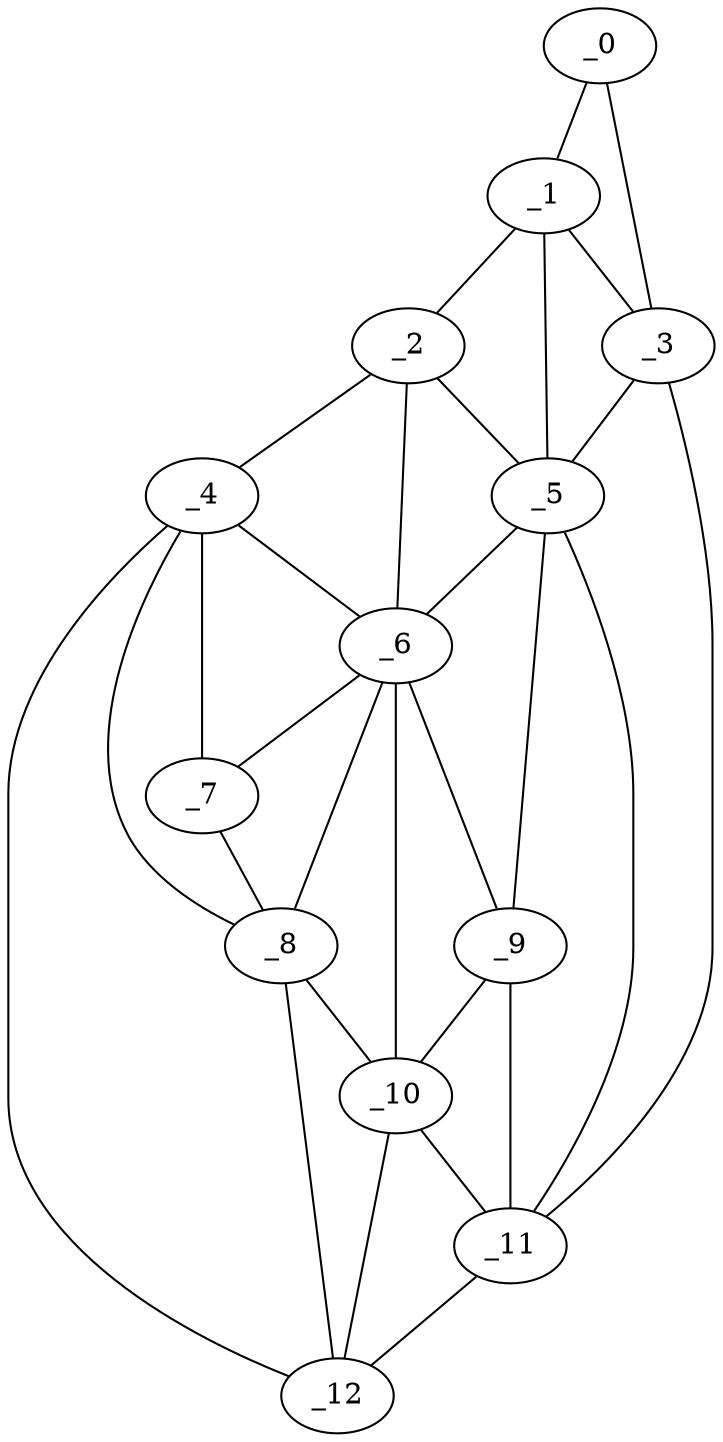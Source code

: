 graph "obj100__60.gxl" {
	_0	 [x=23,
		y=48];
	_1	 [x=33,
		y=41];
	_0 -- _1	 [valence=1];
	_3	 [x=75,
		y=97];
	_0 -- _3	 [valence=1];
	_2	 [x=73,
		y=37];
	_1 -- _2	 [valence=1];
	_1 -- _3	 [valence=2];
	_5	 [x=87,
		y=67];
	_1 -- _5	 [valence=2];
	_4	 [x=79,
		y=37];
	_2 -- _4	 [valence=1];
	_2 -- _5	 [valence=1];
	_6	 [x=89,
		y=61];
	_2 -- _6	 [valence=1];
	_3 -- _5	 [valence=2];
	_11	 [x=119,
		y=88];
	_3 -- _11	 [valence=1];
	_4 -- _6	 [valence=2];
	_7	 [x=92,
		y=42];
	_4 -- _7	 [valence=1];
	_8	 [x=97,
		y=43];
	_4 -- _8	 [valence=1];
	_12	 [x=123,
		y=45];
	_4 -- _12	 [valence=1];
	_5 -- _6	 [valence=2];
	_9	 [x=107,
		y=62];
	_5 -- _9	 [valence=2];
	_5 -- _11	 [valence=1];
	_6 -- _7	 [valence=2];
	_6 -- _8	 [valence=2];
	_6 -- _9	 [valence=2];
	_10	 [x=109,
		y=57];
	_6 -- _10	 [valence=2];
	_7 -- _8	 [valence=2];
	_8 -- _10	 [valence=2];
	_8 -- _12	 [valence=2];
	_9 -- _10	 [valence=2];
	_9 -- _11	 [valence=2];
	_10 -- _11	 [valence=1];
	_10 -- _12	 [valence=2];
	_11 -- _12	 [valence=1];
}
